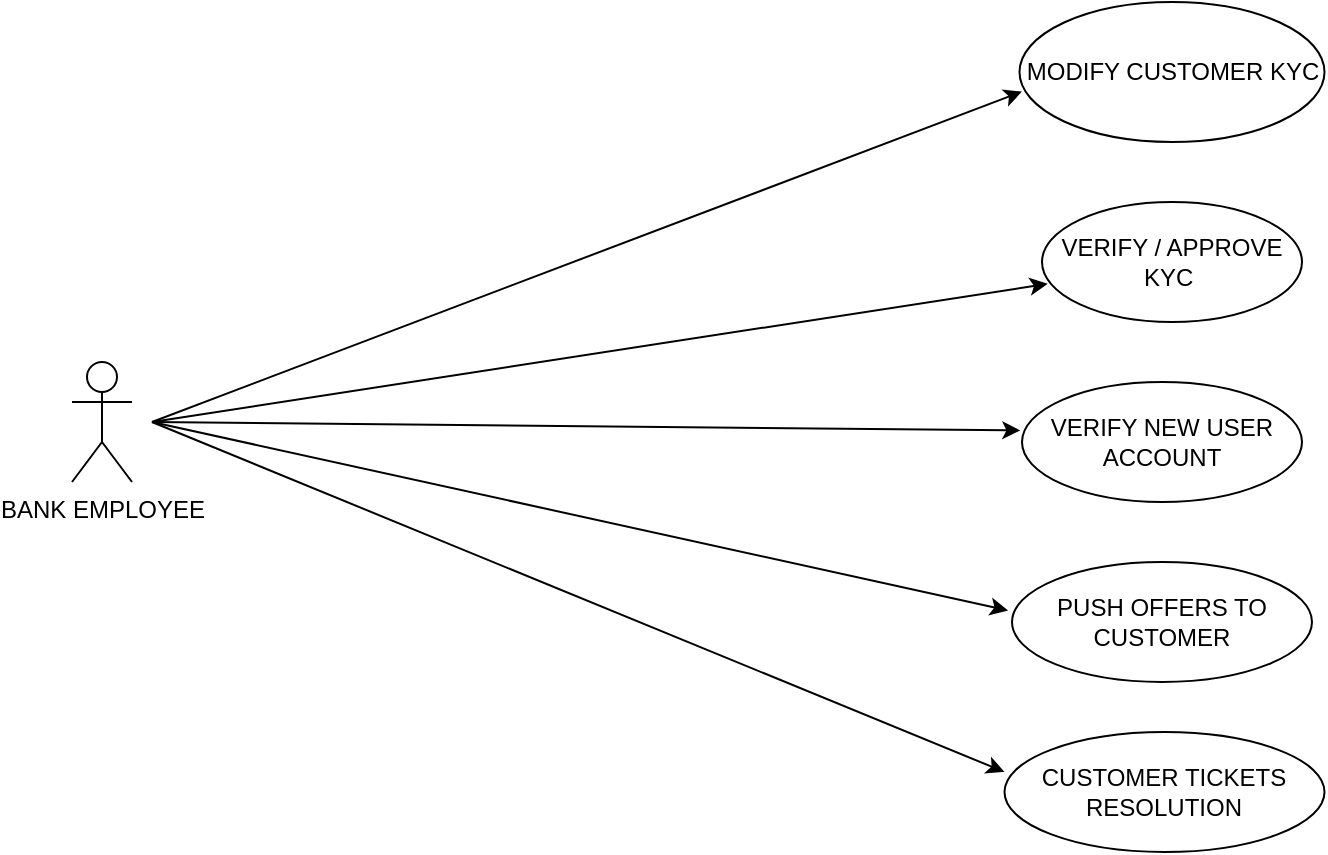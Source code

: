 <mxfile version="22.0.4" type="device">
  <diagram name="Page-1" id="q0aN9C3ZCvXhXREPQR7S">
    <mxGraphModel dx="1134" dy="791" grid="1" gridSize="10" guides="1" tooltips="1" connect="1" arrows="1" fold="1" page="1" pageScale="1" pageWidth="827" pageHeight="1169" math="0" shadow="0">
      <root>
        <mxCell id="0" />
        <mxCell id="1" parent="0" />
        <mxCell id="X623mI5D7pwIxlIXd98o-2" value="BANK EMPLOYEE" style="shape=umlActor;verticalLabelPosition=bottom;verticalAlign=top;html=1;outlineConnect=0;" parent="1" vertex="1">
          <mxGeometry x="120" y="370" width="30" height="60" as="geometry" />
        </mxCell>
        <mxCell id="X623mI5D7pwIxlIXd98o-6" value="MODIFY CUSTOMER KYC" style="ellipse;whiteSpace=wrap;html=1;" parent="1" vertex="1">
          <mxGeometry x="593.75" y="190" width="152.5" height="70" as="geometry" />
        </mxCell>
        <mxCell id="X623mI5D7pwIxlIXd98o-7" value="VERIFY NEW USER ACCOUNT" style="ellipse;whiteSpace=wrap;html=1;" parent="1" vertex="1">
          <mxGeometry x="595" y="380" width="140" height="60" as="geometry" />
        </mxCell>
        <mxCell id="X623mI5D7pwIxlIXd98o-9" value="VERIFY / APPROVE KYC&amp;nbsp;" style="ellipse;whiteSpace=wrap;html=1;" parent="1" vertex="1">
          <mxGeometry x="605" y="290" width="130" height="60" as="geometry" />
        </mxCell>
        <mxCell id="X623mI5D7pwIxlIXd98o-14" value="" style="endArrow=classic;html=1;rounded=0;entryX=-0.006;entryY=0.404;entryDx=0;entryDy=0;entryPerimeter=0;" parent="1" target="X623mI5D7pwIxlIXd98o-7" edge="1">
          <mxGeometry width="50" height="50" relative="1" as="geometry">
            <mxPoint x="160" y="400" as="sourcePoint" />
            <mxPoint x="510" y="340" as="targetPoint" />
          </mxGeometry>
        </mxCell>
        <mxCell id="X623mI5D7pwIxlIXd98o-18" value="CUSTOMER TICKETS RESOLUTION" style="ellipse;whiteSpace=wrap;html=1;" parent="1" vertex="1">
          <mxGeometry x="586.25" y="555" width="160" height="60" as="geometry" />
        </mxCell>
        <mxCell id="X623mI5D7pwIxlIXd98o-19" value="PUSH OFFERS TO CUSTOMER" style="ellipse;whiteSpace=wrap;html=1;" parent="1" vertex="1">
          <mxGeometry x="590" y="470" width="150" height="60" as="geometry" />
        </mxCell>
        <mxCell id="X623mI5D7pwIxlIXd98o-25" value="" style="endArrow=classic;html=1;rounded=0;entryX=0.008;entryY=0.64;entryDx=0;entryDy=0;entryPerimeter=0;" parent="1" target="X623mI5D7pwIxlIXd98o-6" edge="1">
          <mxGeometry width="50" height="50" relative="1" as="geometry">
            <mxPoint x="160" y="400" as="sourcePoint" />
            <mxPoint x="600" y="310" as="targetPoint" />
          </mxGeometry>
        </mxCell>
        <mxCell id="X623mI5D7pwIxlIXd98o-26" value="" style="endArrow=classic;html=1;rounded=0;entryX=0.022;entryY=0.682;entryDx=0;entryDy=0;entryPerimeter=0;" parent="1" target="X623mI5D7pwIxlIXd98o-9" edge="1">
          <mxGeometry width="50" height="50" relative="1" as="geometry">
            <mxPoint x="160" y="400" as="sourcePoint" />
            <mxPoint x="610" y="320" as="targetPoint" />
          </mxGeometry>
        </mxCell>
        <mxCell id="X623mI5D7pwIxlIXd98o-27" value="" style="endArrow=classic;html=1;rounded=0;entryX=-0.013;entryY=0.404;entryDx=0;entryDy=0;entryPerimeter=0;" parent="1" target="X623mI5D7pwIxlIXd98o-19" edge="1">
          <mxGeometry width="50" height="50" relative="1" as="geometry">
            <mxPoint x="160" y="400" as="sourcePoint" />
            <mxPoint x="620" y="330" as="targetPoint" />
          </mxGeometry>
        </mxCell>
        <mxCell id="X623mI5D7pwIxlIXd98o-29" value="" style="endArrow=classic;html=1;rounded=0;entryX=0;entryY=0.333;entryDx=0;entryDy=0;entryPerimeter=0;" parent="1" target="X623mI5D7pwIxlIXd98o-18" edge="1">
          <mxGeometry width="50" height="50" relative="1" as="geometry">
            <mxPoint x="160" y="400" as="sourcePoint" />
            <mxPoint x="470" y="620" as="targetPoint" />
          </mxGeometry>
        </mxCell>
      </root>
    </mxGraphModel>
  </diagram>
</mxfile>
